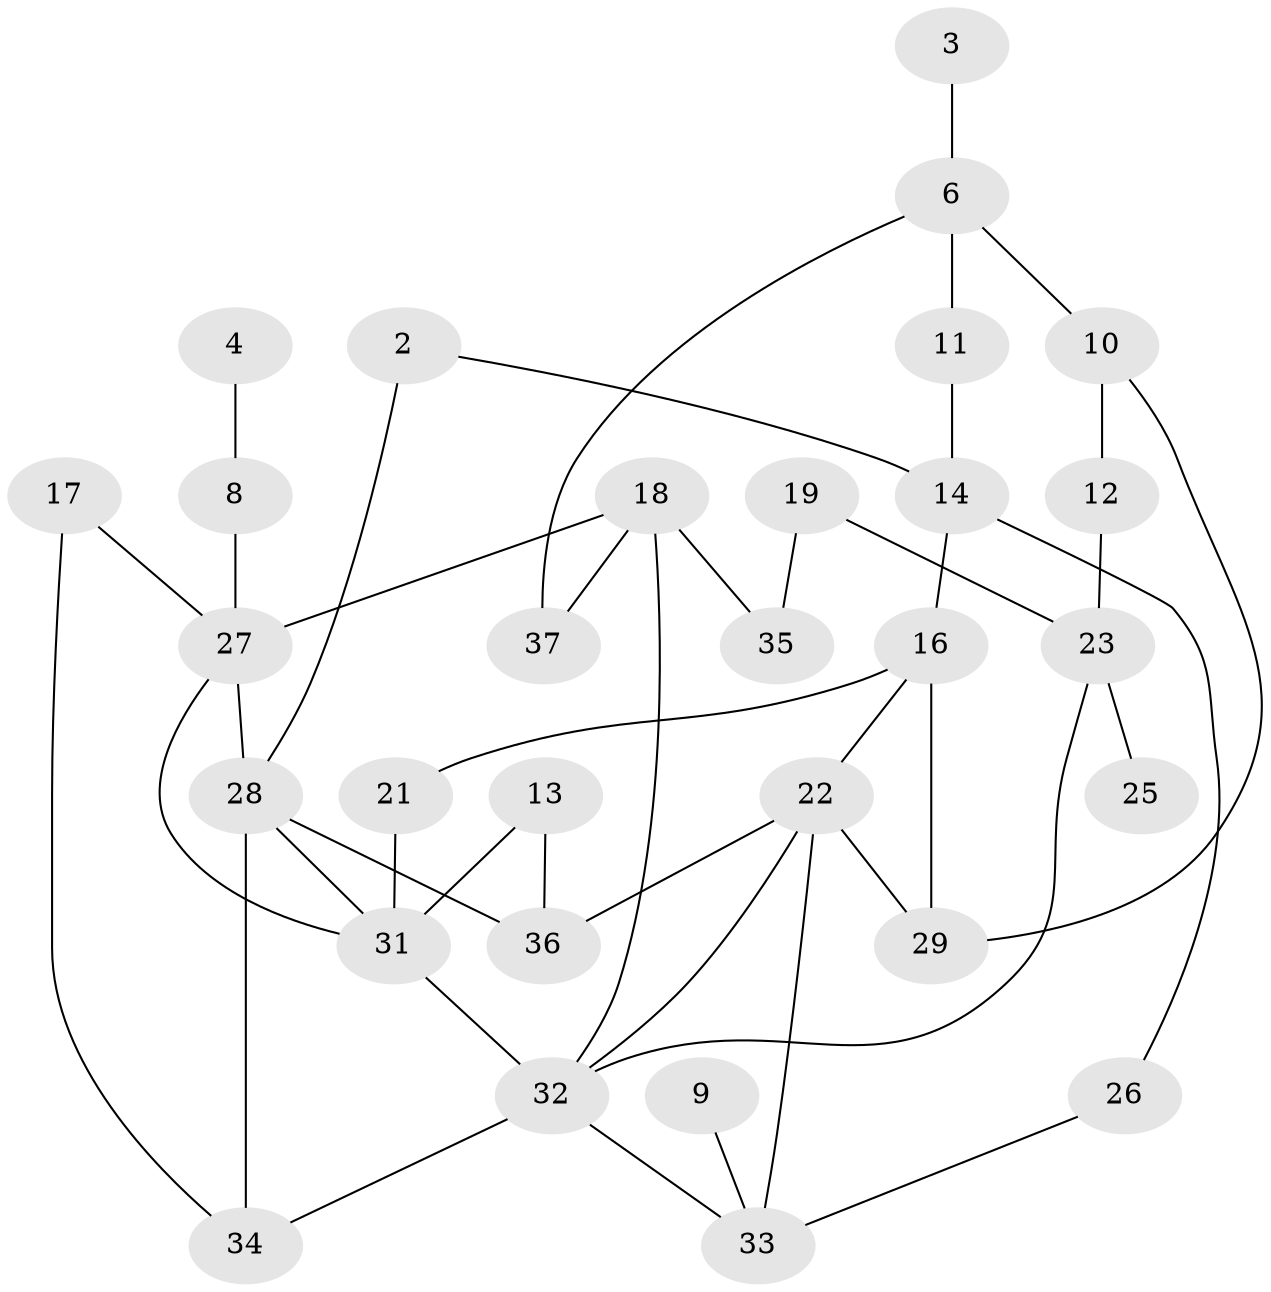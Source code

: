 // original degree distribution, {1: 0.2191780821917808, 0: 0.0821917808219178, 2: 0.3150684931506849, 3: 0.2191780821917808, 6: 0.0273972602739726, 4: 0.1095890410958904, 5: 0.0273972602739726}
// Generated by graph-tools (version 1.1) at 2025/00/03/09/25 03:00:51]
// undirected, 30 vertices, 44 edges
graph export_dot {
graph [start="1"]
  node [color=gray90,style=filled];
  2;
  3;
  4;
  6;
  8;
  9;
  10;
  11;
  12;
  13;
  14;
  16;
  17;
  18;
  19;
  21;
  22;
  23;
  25;
  26;
  27;
  28;
  29;
  31;
  32;
  33;
  34;
  35;
  36;
  37;
  2 -- 14 [weight=1.0];
  2 -- 28 [weight=1.0];
  3 -- 6 [weight=1.0];
  4 -- 8 [weight=1.0];
  6 -- 10 [weight=1.0];
  6 -- 11 [weight=1.0];
  6 -- 37 [weight=1.0];
  8 -- 27 [weight=1.0];
  9 -- 33 [weight=1.0];
  10 -- 12 [weight=1.0];
  10 -- 29 [weight=1.0];
  11 -- 14 [weight=1.0];
  12 -- 23 [weight=1.0];
  13 -- 31 [weight=1.0];
  13 -- 36 [weight=1.0];
  14 -- 16 [weight=1.0];
  14 -- 26 [weight=1.0];
  16 -- 21 [weight=1.0];
  16 -- 22 [weight=1.0];
  16 -- 29 [weight=1.0];
  17 -- 27 [weight=1.0];
  17 -- 34 [weight=1.0];
  18 -- 27 [weight=1.0];
  18 -- 32 [weight=1.0];
  18 -- 35 [weight=1.0];
  18 -- 37 [weight=1.0];
  19 -- 23 [weight=1.0];
  19 -- 35 [weight=1.0];
  21 -- 31 [weight=1.0];
  22 -- 29 [weight=1.0];
  22 -- 32 [weight=1.0];
  22 -- 33 [weight=1.0];
  22 -- 36 [weight=1.0];
  23 -- 25 [weight=1.0];
  23 -- 32 [weight=1.0];
  26 -- 33 [weight=1.0];
  27 -- 28 [weight=1.0];
  27 -- 31 [weight=1.0];
  28 -- 31 [weight=1.0];
  28 -- 34 [weight=1.0];
  28 -- 36 [weight=2.0];
  31 -- 32 [weight=1.0];
  32 -- 33 [weight=1.0];
  32 -- 34 [weight=1.0];
}
